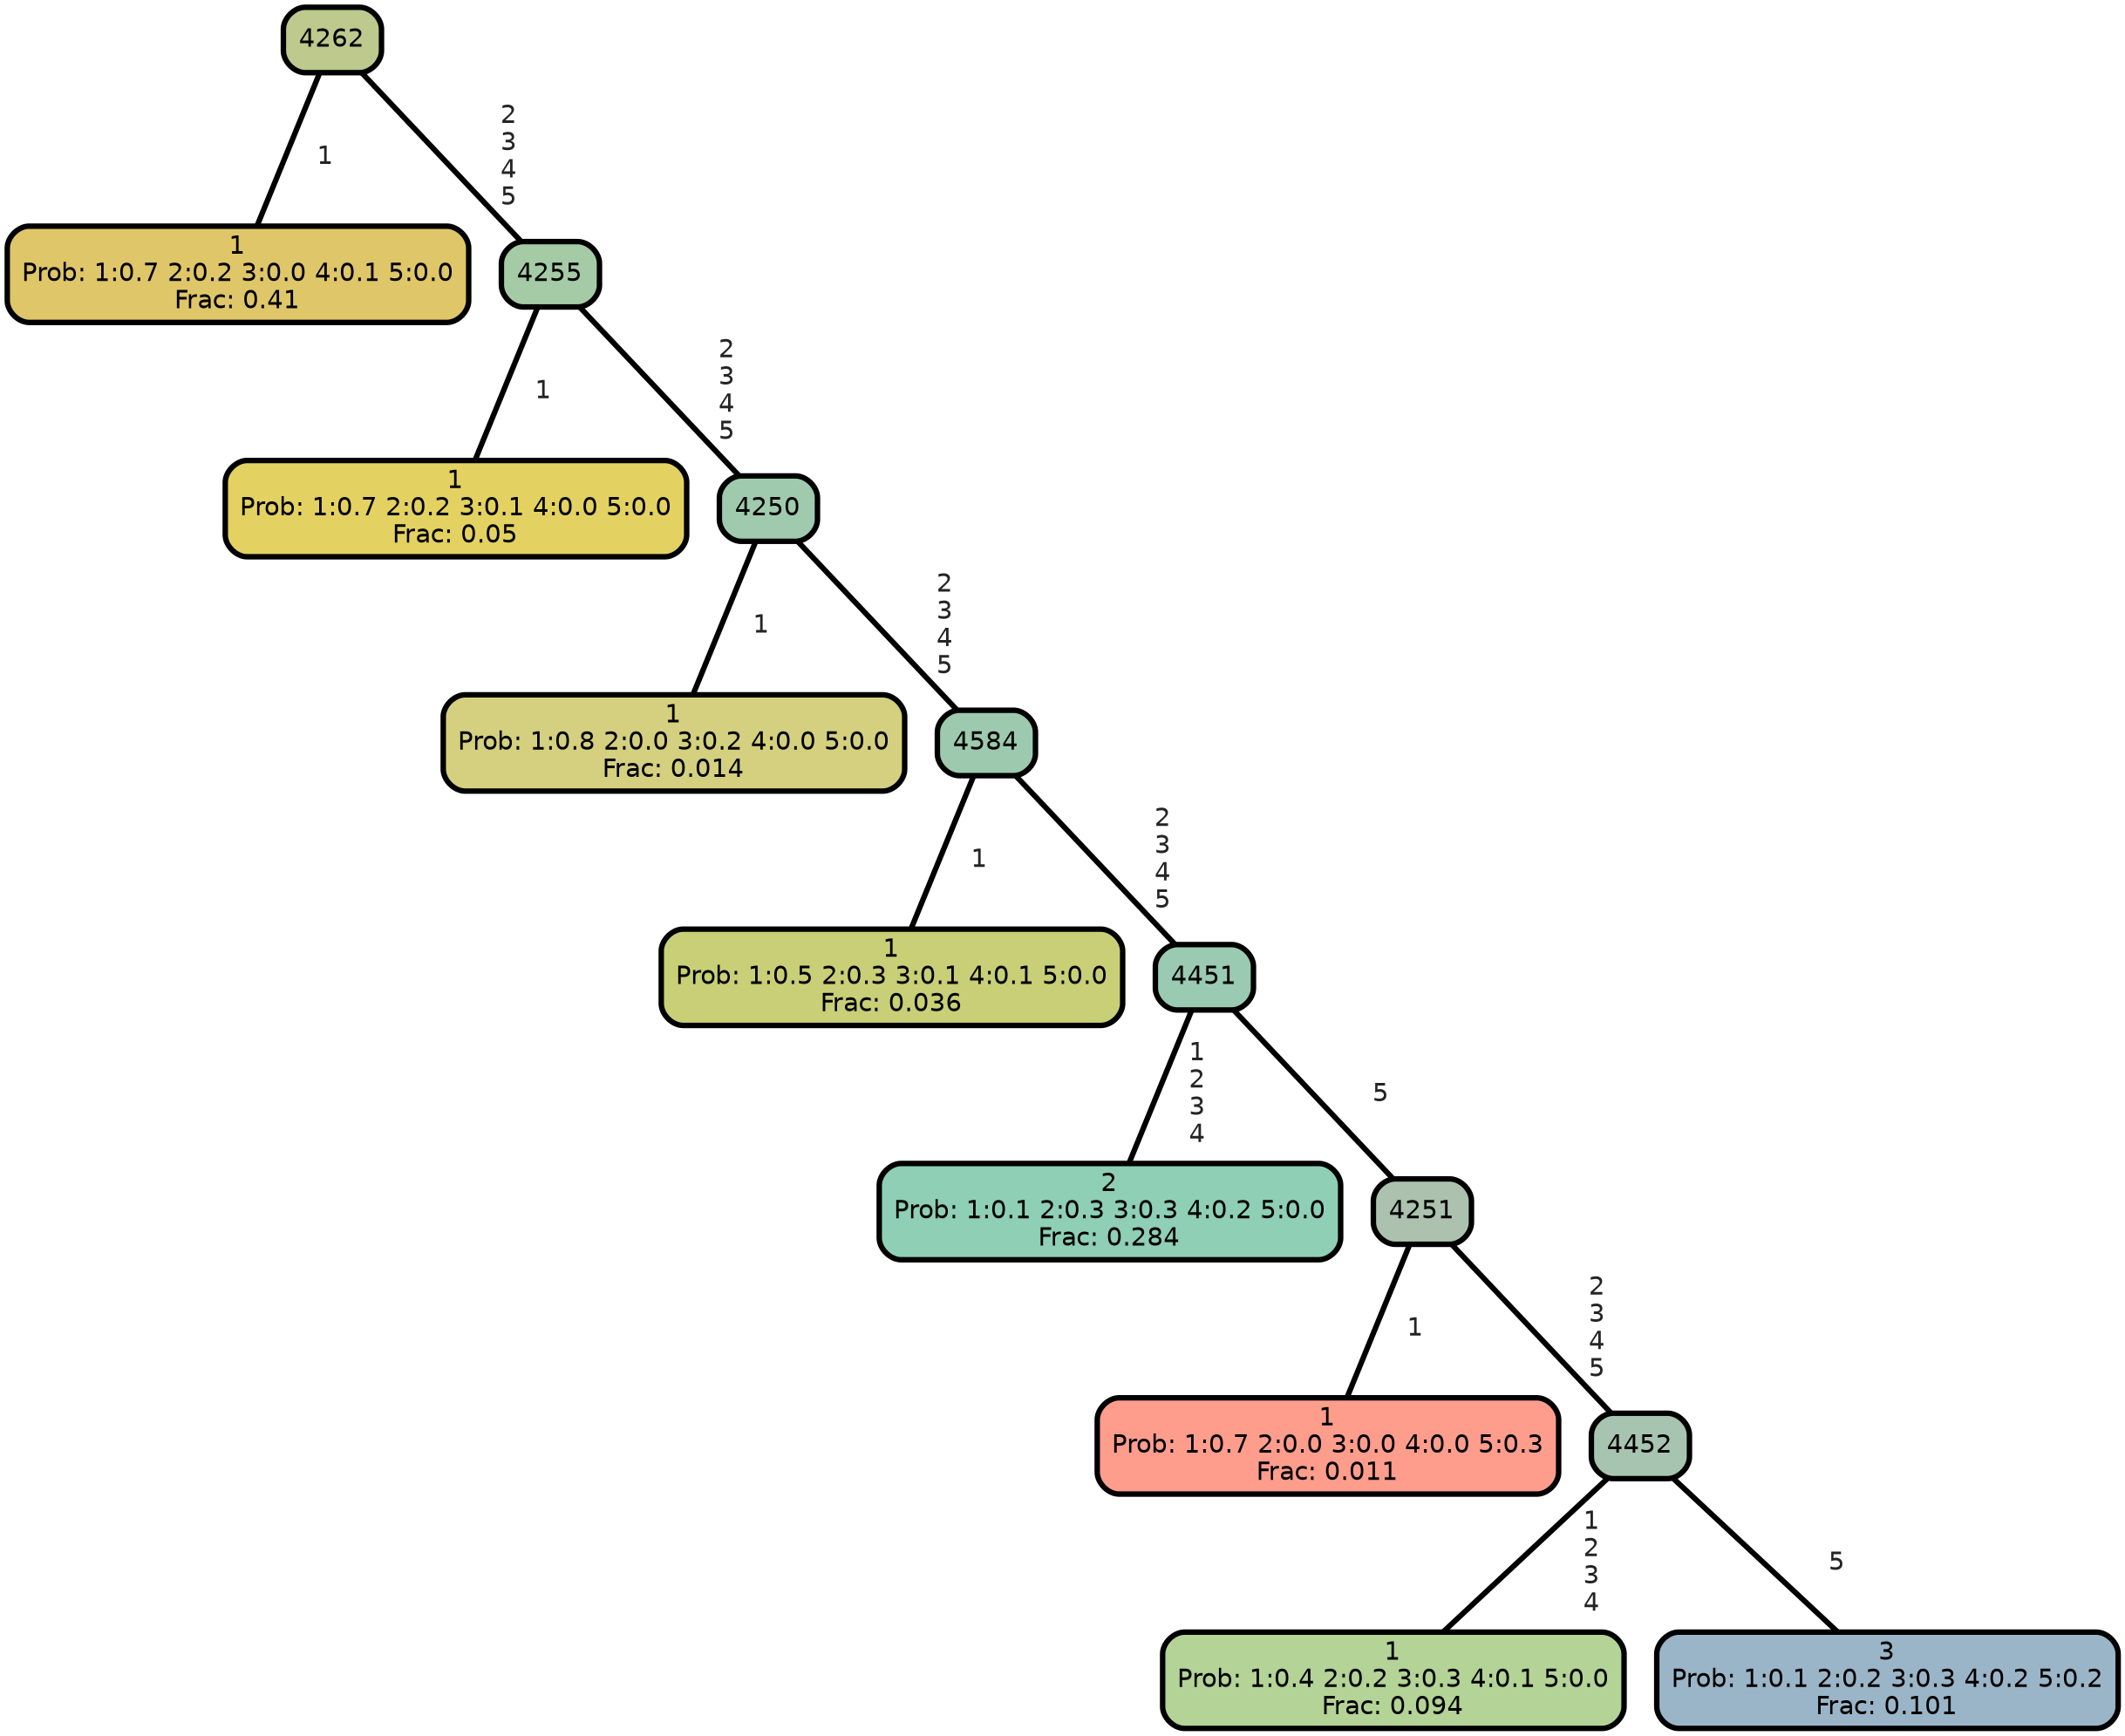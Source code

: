 graph Tree {
node [shape=box, style="filled, rounded",color="black",penwidth="3",fontcolor="black",                 fontname=helvetica] ;
graph [ranksep="0 equally", splines=straight,                 bgcolor=transparent, dpi=200] ;
edge [fontname=helvetica, fontweight=bold,fontcolor=grey14,color=black] ;
0 [label="1
Prob: 1:0.7 2:0.2 3:0.0 4:0.1 5:0.0
Frac: 0.41", fillcolor="#dfc668"] ;
1 [label="4262", fillcolor="#bdc98d"] ;
2 [label="1
Prob: 1:0.7 2:0.2 3:0.1 4:0.0 5:0.0
Frac: 0.05", fillcolor="#e3d261"] ;
3 [label="4255", fillcolor="#a5cba6"] ;
4 [label="1
Prob: 1:0.8 2:0.0 3:0.2 4:0.0 5:0.0
Frac: 0.014", fillcolor="#d4d07f"] ;
5 [label="4250", fillcolor="#9fcaad"] ;
6 [label="1
Prob: 1:0.5 2:0.3 3:0.1 4:0.1 5:0.0
Frac: 0.036", fillcolor="#c8cf77"] ;
7 [label="4584", fillcolor="#9dcaae"] ;
8 [label="2
Prob: 1:0.1 2:0.3 3:0.3 4:0.2 5:0.0
Frac: 0.284", fillcolor="#8ecfb5"] ;
9 [label="4451", fillcolor="#9acab2"] ;
10 [label="1
Prob: 1:0.7 2:0.0 3:0.0 4:0.0 5:0.3
Frac: 0.011", fillcolor="#ff9d8d"] ;
11 [label="4251", fillcolor="#acc1ae"] ;
12 [label="1
Prob: 1:0.4 2:0.2 3:0.3 4:0.1 5:0.0
Frac: 0.094", fillcolor="#b4d396"] ;
13 [label="4452", fillcolor="#a7c4b0"] ;
14 [label="3
Prob: 1:0.1 2:0.2 3:0.3 4:0.2 5:0.2
Frac: 0.101", fillcolor="#9bb5c8"] ;
1 -- 0 [label=" 1",penwidth=3] ;
1 -- 3 [label=" 2\n 3\n 4\n 5",penwidth=3] ;
3 -- 2 [label=" 1",penwidth=3] ;
3 -- 5 [label=" 2\n 3\n 4\n 5",penwidth=3] ;
5 -- 4 [label=" 1",penwidth=3] ;
5 -- 7 [label=" 2\n 3\n 4\n 5",penwidth=3] ;
7 -- 6 [label=" 1",penwidth=3] ;
7 -- 9 [label=" 2\n 3\n 4\n 5",penwidth=3] ;
9 -- 8 [label=" 1\n 2\n 3\n 4",penwidth=3] ;
9 -- 11 [label=" 5",penwidth=3] ;
11 -- 10 [label=" 1",penwidth=3] ;
11 -- 13 [label=" 2\n 3\n 4\n 5",penwidth=3] ;
13 -- 12 [label=" 1\n 2\n 3\n 4",penwidth=3] ;
13 -- 14 [label=" 5",penwidth=3] ;
{rank = same;}}